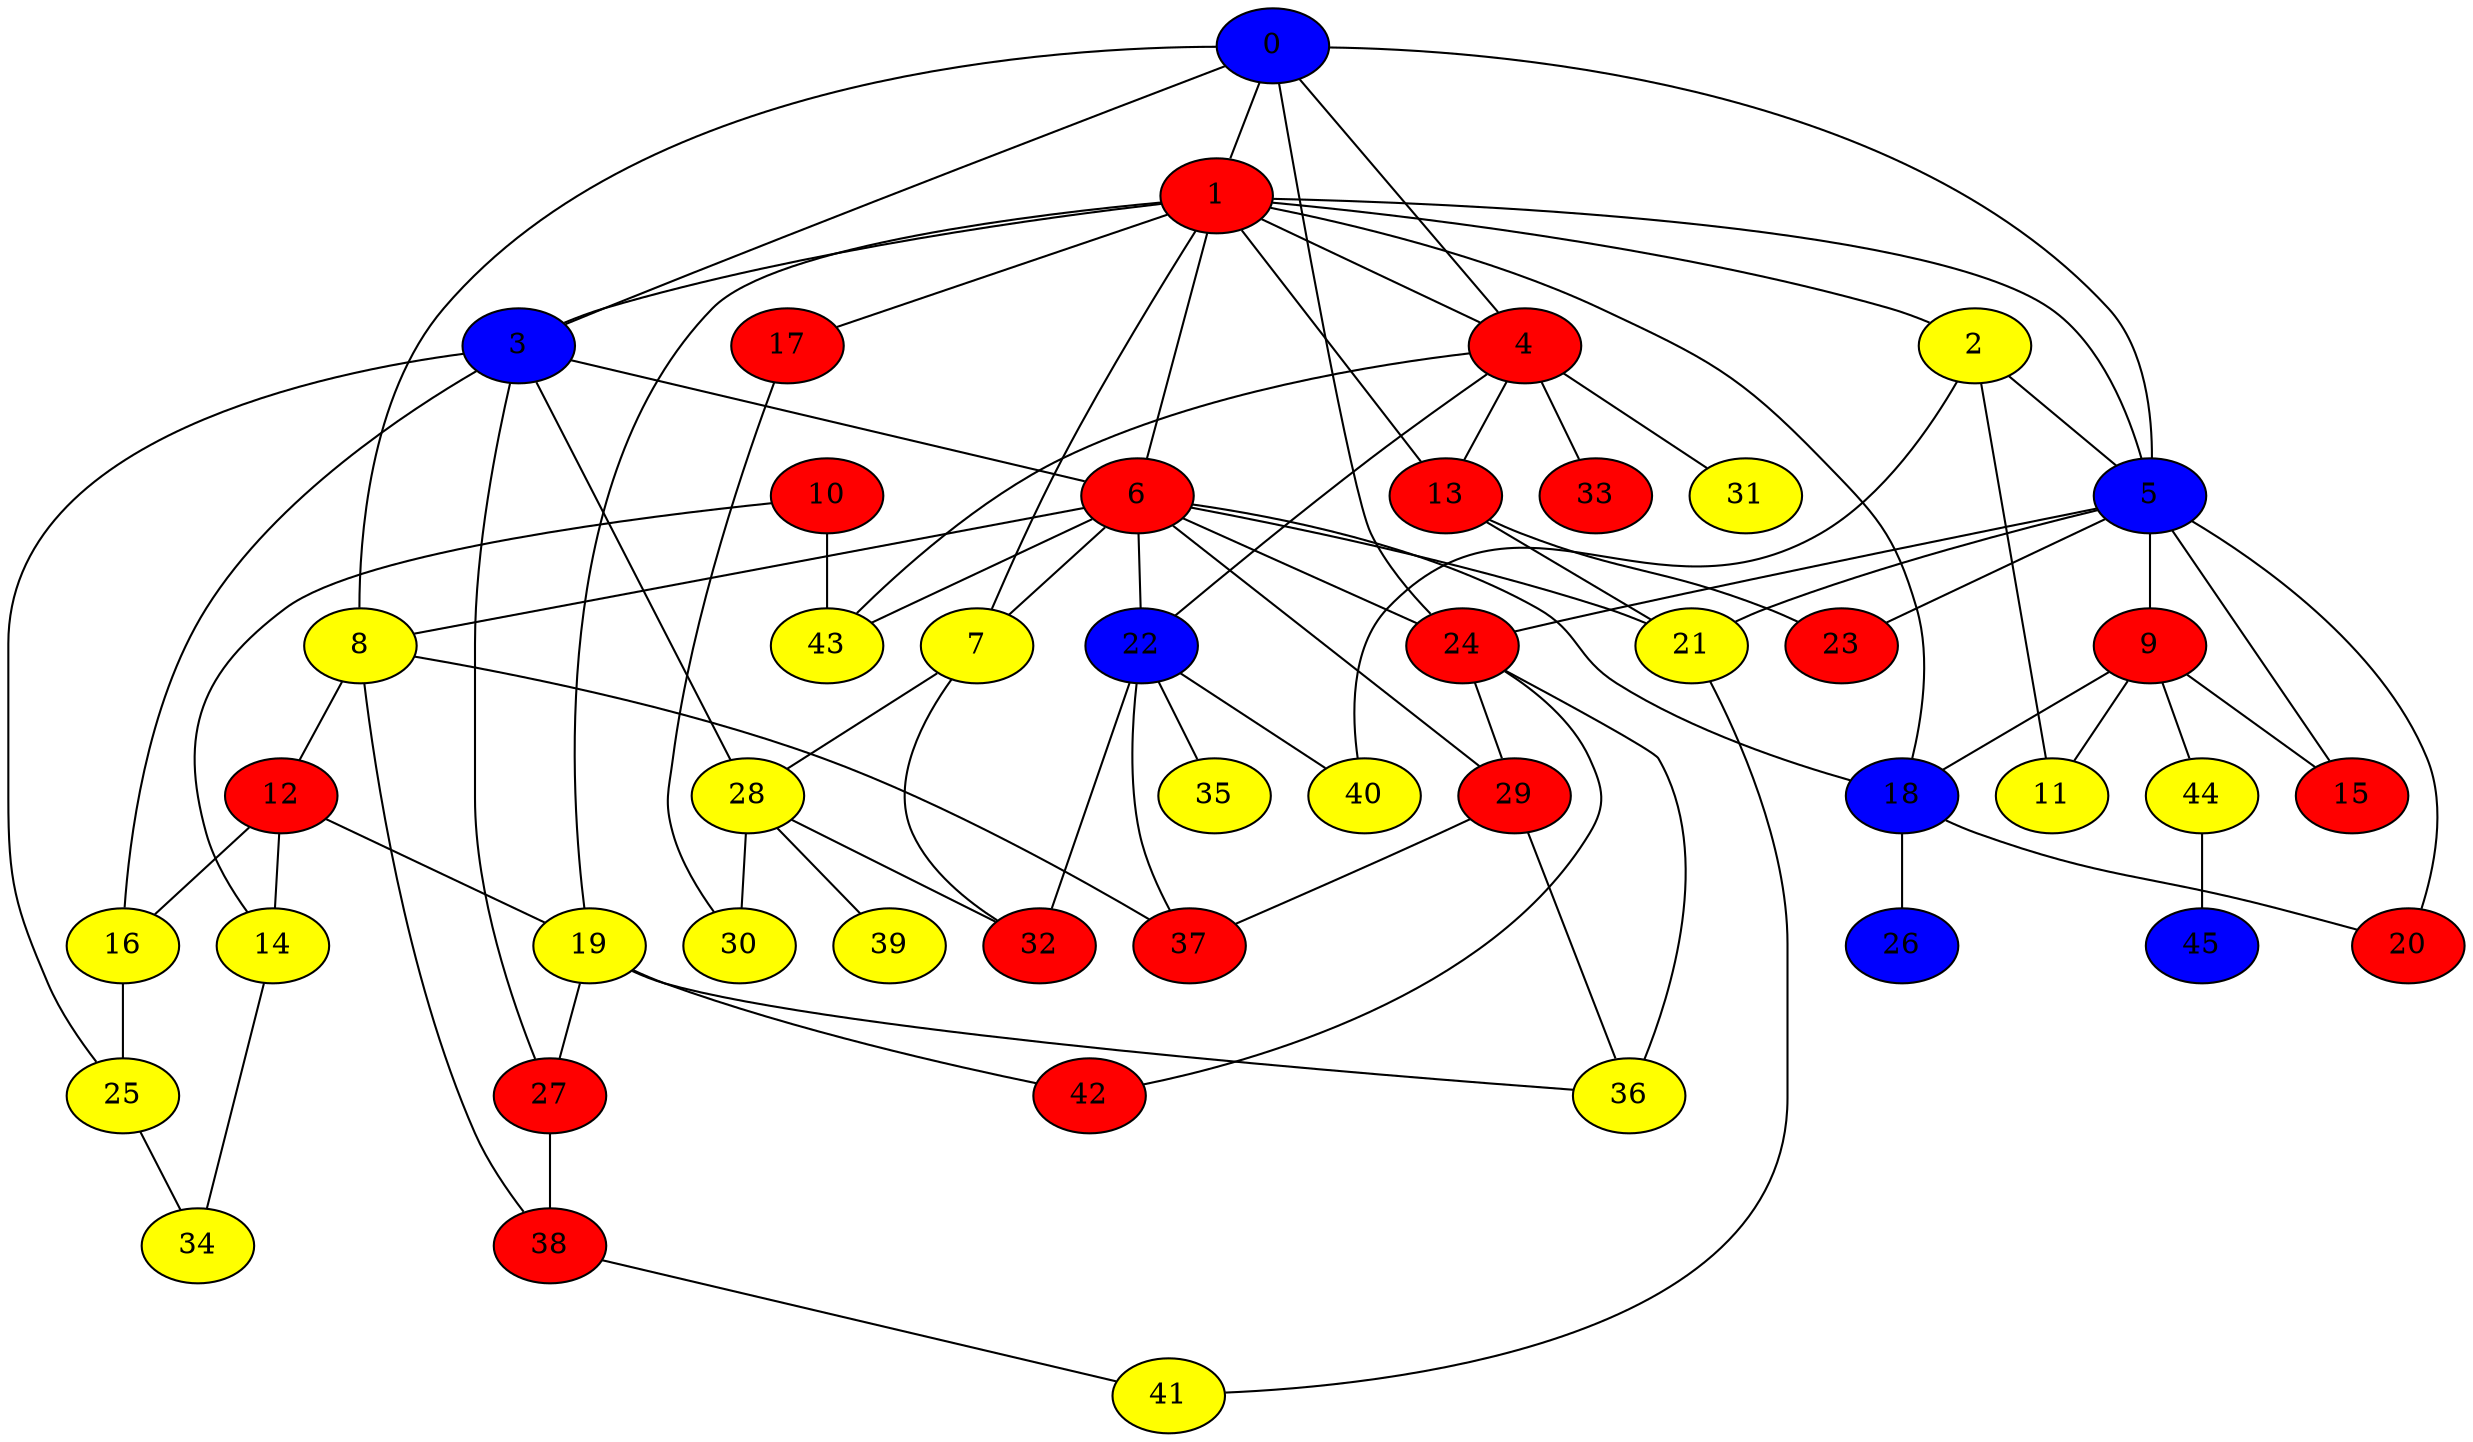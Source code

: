 graph {
0 [style = filled fillcolor = blue];
1 [style = filled fillcolor = red];
2 [style = filled fillcolor = yellow];
3 [style = filled fillcolor = blue];
4 [style = filled fillcolor = red];
5 [style = filled fillcolor = blue];
6 [style = filled fillcolor = red];
7 [style = filled fillcolor = yellow];
8 [style = filled fillcolor = yellow];
9 [style = filled fillcolor = red];
10 [style = filled fillcolor = red];
11 [style = filled fillcolor = yellow];
12 [style = filled fillcolor = red];
13 [style = filled fillcolor = red];
14 [style = filled fillcolor = yellow];
15 [style = filled fillcolor = red];
16 [style = filled fillcolor = yellow];
17 [style = filled fillcolor = red];
18 [style = filled fillcolor = blue];
19 [style = filled fillcolor = yellow];
20 [style = filled fillcolor = red];
21 [style = filled fillcolor = yellow];
22 [style = filled fillcolor = blue];
23 [style = filled fillcolor = red];
24 [style = filled fillcolor = red];
25 [style = filled fillcolor = yellow];
26 [style = filled fillcolor = blue];
27 [style = filled fillcolor = red];
28 [style = filled fillcolor = yellow];
29 [style = filled fillcolor = red];
30 [style = filled fillcolor = yellow];
31 [style = filled fillcolor = yellow];
32 [style = filled fillcolor = red];
33 [style = filled fillcolor = red];
34 [style = filled fillcolor = yellow];
35 [style = filled fillcolor = yellow];
36 [style = filled fillcolor = yellow];
37 [style = filled fillcolor = red];
38 [style = filled fillcolor = red];
39 [style = filled fillcolor = yellow];
40 [style = filled fillcolor = yellow];
41 [style = filled fillcolor = yellow];
42 [style = filled fillcolor = red];
43 [style = filled fillcolor = yellow];
44 [style = filled fillcolor = yellow];
45 [style = filled fillcolor = blue];
0 -- 5;
0 -- 4;
0 -- 3;
0 -- 1;
0 -- 8;
0 -- 24;
1 -- 2;
1 -- 3;
1 -- 4;
1 -- 5;
1 -- 6;
1 -- 7;
1 -- 13;
1 -- 17;
1 -- 18;
1 -- 19;
2 -- 5;
2 -- 11;
2 -- 40;
3 -- 6;
3 -- 16;
3 -- 25;
3 -- 27;
3 -- 28;
4 -- 13;
4 -- 22;
4 -- 31;
4 -- 33;
4 -- 43;
5 -- 9;
5 -- 15;
5 -- 20;
5 -- 21;
5 -- 23;
5 -- 24;
6 -- 7;
6 -- 8;
6 -- 18;
6 -- 21;
6 -- 22;
6 -- 24;
6 -- 29;
6 -- 43;
7 -- 28;
7 -- 32;
8 -- 12;
8 -- 37;
8 -- 38;
9 -- 11;
9 -- 15;
9 -- 18;
9 -- 44;
10 -- 14;
10 -- 43;
12 -- 14;
12 -- 16;
12 -- 19;
13 -- 21;
13 -- 23;
14 -- 34;
16 -- 25;
17 -- 30;
18 -- 20;
18 -- 26;
19 -- 27;
19 -- 36;
19 -- 42;
21 -- 41;
22 -- 32;
22 -- 35;
22 -- 37;
22 -- 40;
24 -- 29;
24 -- 36;
24 -- 42;
25 -- 34;
27 -- 38;
28 -- 30;
28 -- 32;
28 -- 39;
29 -- 36;
29 -- 37;
38 -- 41;
44 -- 45;
}

